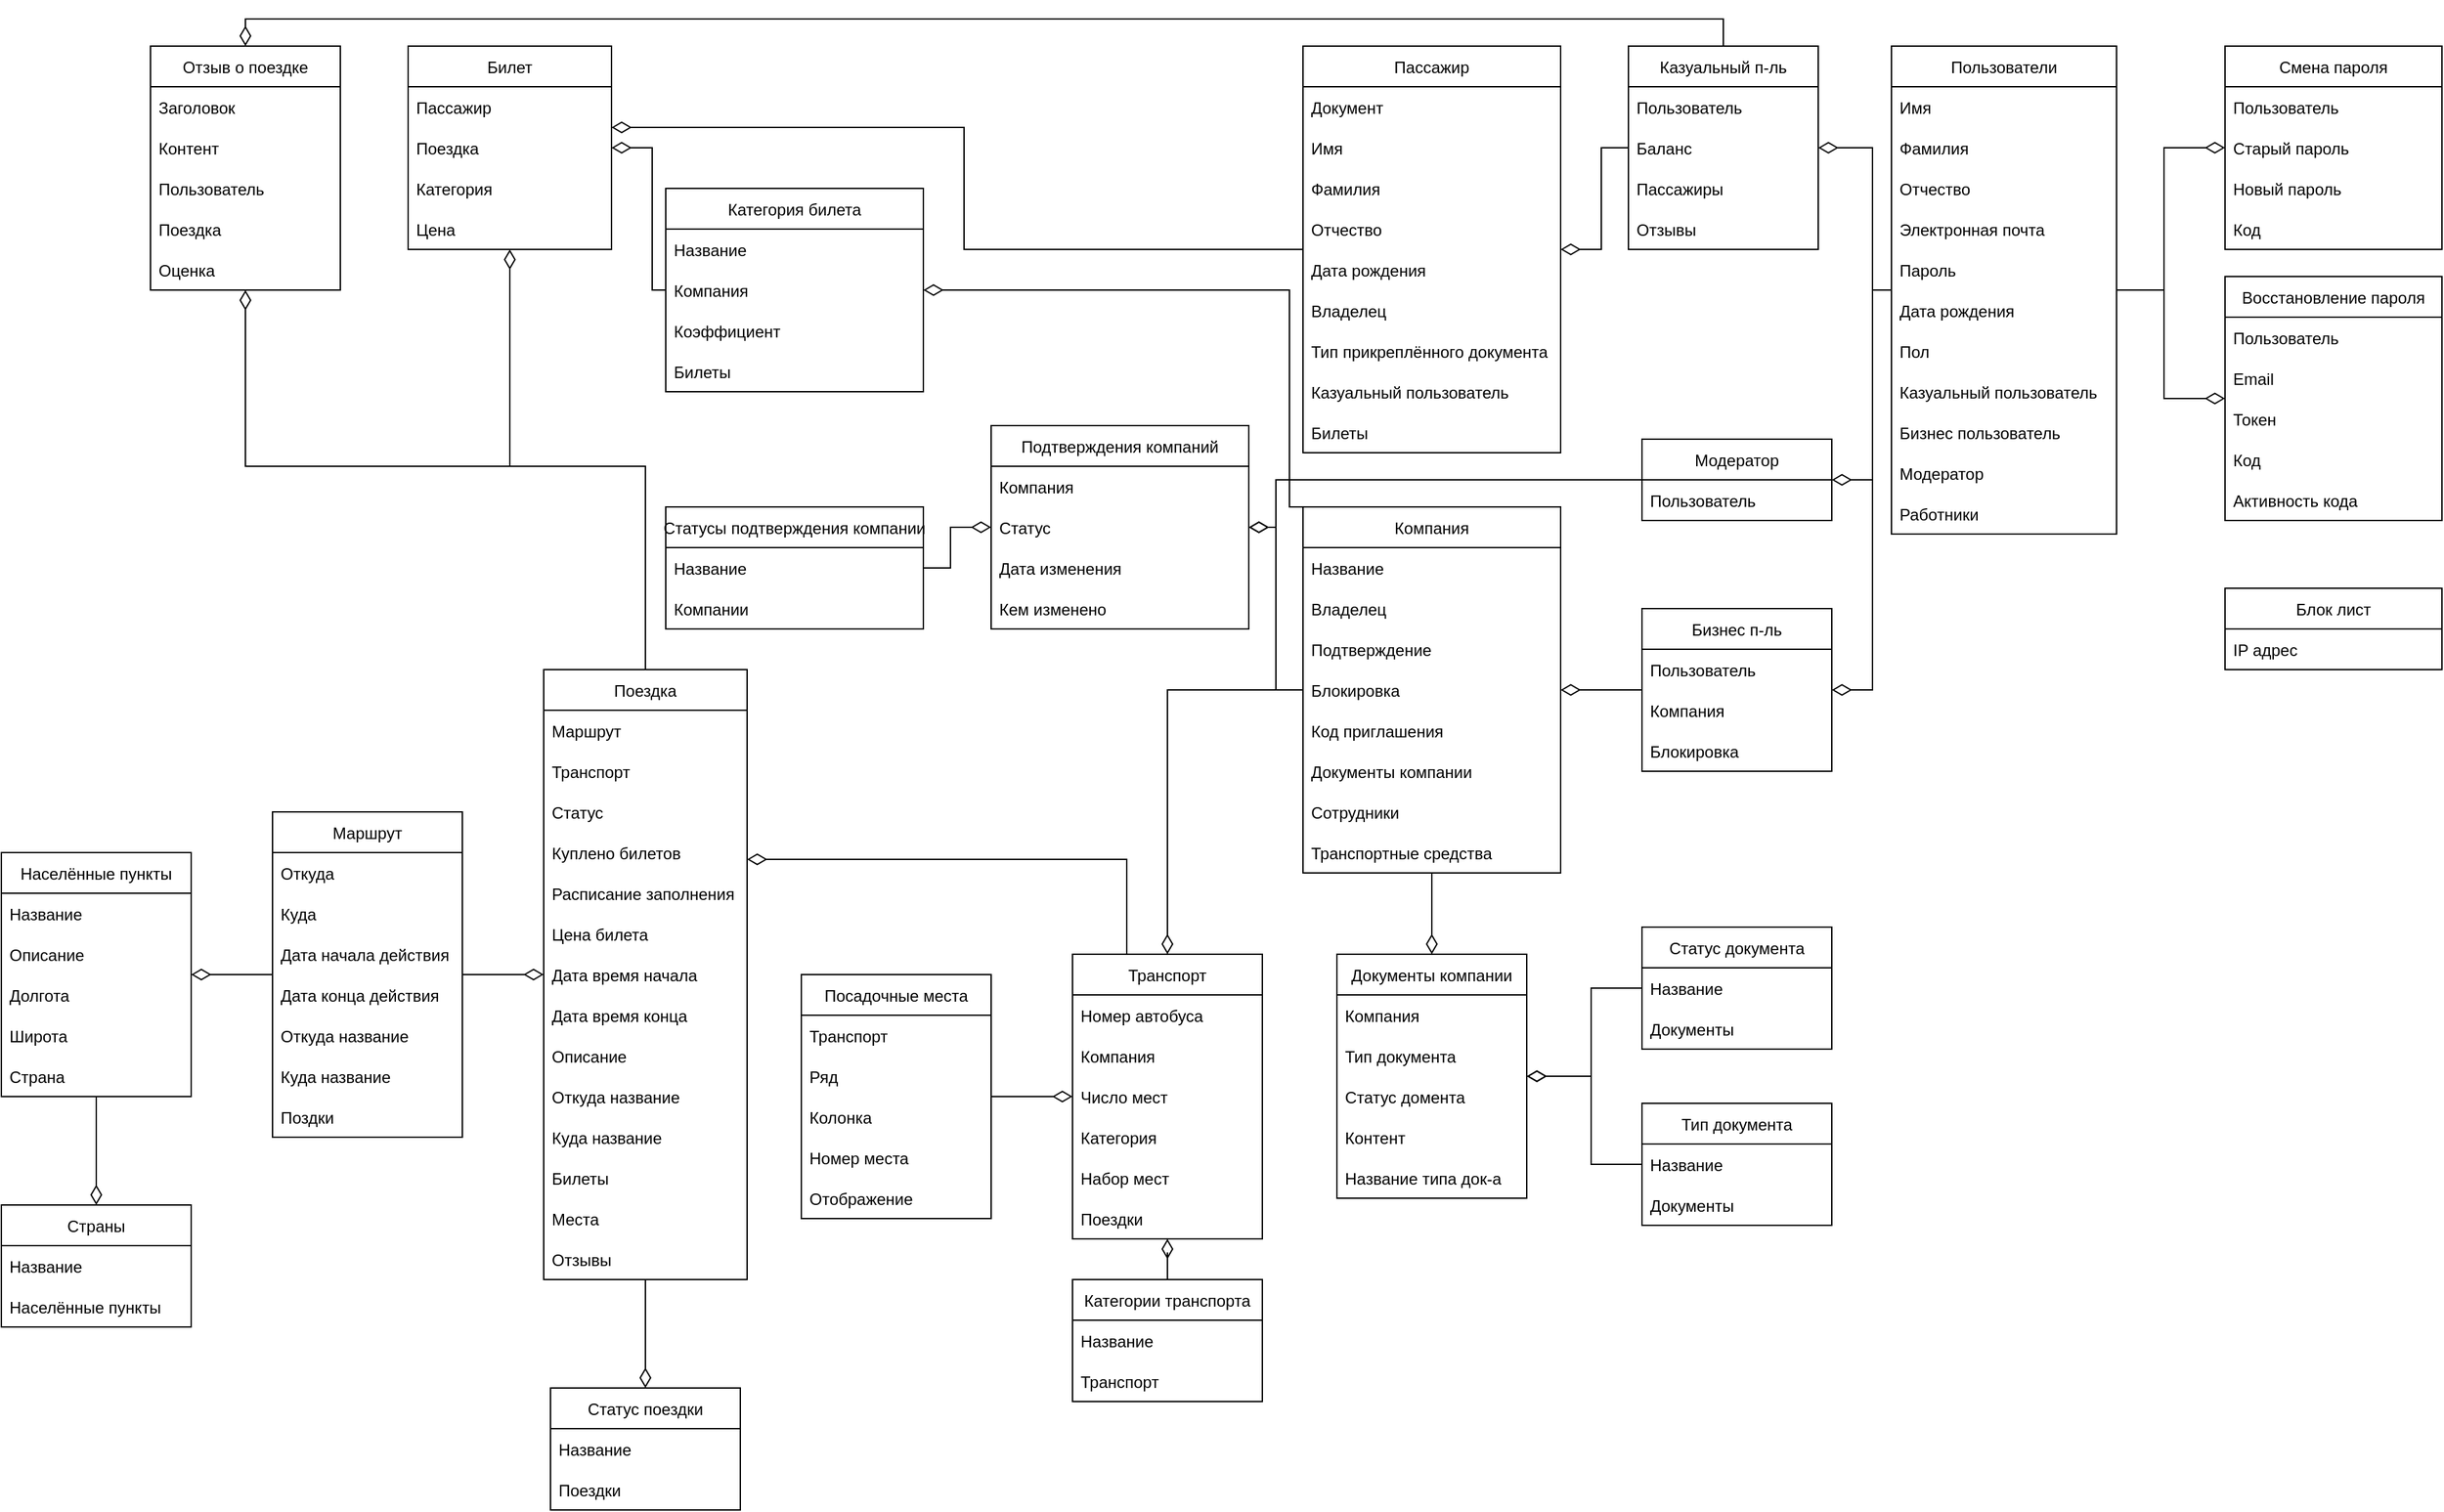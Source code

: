 <mxfile version="18.0.2" type="github">
  <diagram id="vELPEkhLMTeFOMXlJ44O" name="Page-1">
    <mxGraphModel dx="3475" dy="1447" grid="1" gridSize="10" guides="1" tooltips="1" connect="1" arrows="1" fold="1" page="1" pageScale="1" pageWidth="827" pageHeight="1169" math="0" shadow="0">
      <root>
        <mxCell id="0" />
        <mxCell id="1" parent="0" />
        <mxCell id="m22iCB-XYUznmMrSTrO6-69" style="edgeStyle=orthogonalEdgeStyle;rounded=0;orthogonalLoop=1;jettySize=auto;html=1;endArrow=diamondThin;endFill=0;startSize=12;endSize=12;" edge="1" parent="1" source="m22iCB-XYUznmMrSTrO6-1" target="m22iCB-XYUznmMrSTrO6-24">
          <mxGeometry relative="1" as="geometry">
            <Array as="points">
              <mxPoint x="620" y="220" />
              <mxPoint x="620" y="515" />
            </Array>
          </mxGeometry>
        </mxCell>
        <mxCell id="m22iCB-XYUznmMrSTrO6-70" style="edgeStyle=orthogonalEdgeStyle;rounded=0;orthogonalLoop=1;jettySize=auto;html=1;endArrow=diamondThin;endFill=0;startSize=12;endSize=12;" edge="1" parent="1" source="m22iCB-XYUznmMrSTrO6-1" target="m22iCB-XYUznmMrSTrO6-19">
          <mxGeometry relative="1" as="geometry">
            <Array as="points">
              <mxPoint x="620" y="220" />
              <mxPoint x="620" y="360" />
            </Array>
          </mxGeometry>
        </mxCell>
        <mxCell id="m22iCB-XYUznmMrSTrO6-71" style="edgeStyle=orthogonalEdgeStyle;rounded=0;orthogonalLoop=1;jettySize=auto;html=1;endArrow=diamondThin;endFill=0;startSize=12;endSize=12;" edge="1" parent="1" source="m22iCB-XYUznmMrSTrO6-1" target="m22iCB-XYUznmMrSTrO6-14">
          <mxGeometry relative="1" as="geometry">
            <Array as="points">
              <mxPoint x="620" y="220" />
              <mxPoint x="620" y="115" />
            </Array>
          </mxGeometry>
        </mxCell>
        <mxCell id="m22iCB-XYUznmMrSTrO6-194" style="edgeStyle=orthogonalEdgeStyle;rounded=0;orthogonalLoop=1;jettySize=auto;html=1;endArrow=diamondThin;endFill=0;startSize=12;endSize=12;" edge="1" parent="1" source="m22iCB-XYUznmMrSTrO6-1" target="m22iCB-XYUznmMrSTrO6-183">
          <mxGeometry relative="1" as="geometry" />
        </mxCell>
        <mxCell id="m22iCB-XYUznmMrSTrO6-195" style="edgeStyle=orthogonalEdgeStyle;rounded=0;orthogonalLoop=1;jettySize=auto;html=1;endArrow=diamondThin;endFill=0;startSize=12;endSize=12;" edge="1" parent="1" source="m22iCB-XYUznmMrSTrO6-1" target="m22iCB-XYUznmMrSTrO6-188">
          <mxGeometry relative="1" as="geometry" />
        </mxCell>
        <mxCell id="m22iCB-XYUznmMrSTrO6-1" value="Пользователи" style="swimlane;fontStyle=0;childLayout=stackLayout;horizontal=1;startSize=30;horizontalStack=0;resizeParent=1;resizeParentMax=0;resizeLast=0;collapsible=1;marginBottom=0;" vertex="1" parent="1">
          <mxGeometry x="634" y="40" width="166" height="360" as="geometry" />
        </mxCell>
        <mxCell id="m22iCB-XYUznmMrSTrO6-2" value="Имя" style="text;strokeColor=none;fillColor=none;align=left;verticalAlign=middle;spacingLeft=4;spacingRight=4;overflow=hidden;points=[[0,0.5],[1,0.5]];portConstraint=eastwest;rotatable=0;" vertex="1" parent="m22iCB-XYUznmMrSTrO6-1">
          <mxGeometry y="30" width="166" height="30" as="geometry" />
        </mxCell>
        <mxCell id="m22iCB-XYUznmMrSTrO6-3" value="Фамилия" style="text;strokeColor=none;fillColor=none;align=left;verticalAlign=middle;spacingLeft=4;spacingRight=4;overflow=hidden;points=[[0,0.5],[1,0.5]];portConstraint=eastwest;rotatable=0;" vertex="1" parent="m22iCB-XYUznmMrSTrO6-1">
          <mxGeometry y="60" width="166" height="30" as="geometry" />
        </mxCell>
        <mxCell id="m22iCB-XYUznmMrSTrO6-4" value="Отчество" style="text;strokeColor=none;fillColor=none;align=left;verticalAlign=middle;spacingLeft=4;spacingRight=4;overflow=hidden;points=[[0,0.5],[1,0.5]];portConstraint=eastwest;rotatable=0;" vertex="1" parent="m22iCB-XYUznmMrSTrO6-1">
          <mxGeometry y="90" width="166" height="30" as="geometry" />
        </mxCell>
        <mxCell id="m22iCB-XYUznmMrSTrO6-5" value="Электронная почта" style="text;strokeColor=none;fillColor=none;align=left;verticalAlign=middle;spacingLeft=4;spacingRight=4;overflow=hidden;points=[[0,0.5],[1,0.5]];portConstraint=eastwest;rotatable=0;" vertex="1" parent="m22iCB-XYUznmMrSTrO6-1">
          <mxGeometry y="120" width="166" height="30" as="geometry" />
        </mxCell>
        <mxCell id="m22iCB-XYUznmMrSTrO6-6" value="Пароль" style="text;strokeColor=none;fillColor=none;align=left;verticalAlign=middle;spacingLeft=4;spacingRight=4;overflow=hidden;points=[[0,0.5],[1,0.5]];portConstraint=eastwest;rotatable=0;" vertex="1" parent="m22iCB-XYUznmMrSTrO6-1">
          <mxGeometry y="150" width="166" height="30" as="geometry" />
        </mxCell>
        <mxCell id="m22iCB-XYUznmMrSTrO6-7" value="Дата рождения" style="text;strokeColor=none;fillColor=none;align=left;verticalAlign=middle;spacingLeft=4;spacingRight=4;overflow=hidden;points=[[0,0.5],[1,0.5]];portConstraint=eastwest;rotatable=0;" vertex="1" parent="m22iCB-XYUznmMrSTrO6-1">
          <mxGeometry y="180" width="166" height="30" as="geometry" />
        </mxCell>
        <mxCell id="m22iCB-XYUznmMrSTrO6-8" value="Пол" style="text;strokeColor=none;fillColor=none;align=left;verticalAlign=middle;spacingLeft=4;spacingRight=4;overflow=hidden;points=[[0,0.5],[1,0.5]];portConstraint=eastwest;rotatable=0;" vertex="1" parent="m22iCB-XYUznmMrSTrO6-1">
          <mxGeometry y="210" width="166" height="30" as="geometry" />
        </mxCell>
        <mxCell id="m22iCB-XYUznmMrSTrO6-9" value="Казуальный пользователь" style="text;strokeColor=none;fillColor=none;align=left;verticalAlign=middle;spacingLeft=4;spacingRight=4;overflow=hidden;points=[[0,0.5],[1,0.5]];portConstraint=eastwest;rotatable=0;" vertex="1" parent="m22iCB-XYUznmMrSTrO6-1">
          <mxGeometry y="240" width="166" height="30" as="geometry" />
        </mxCell>
        <mxCell id="m22iCB-XYUznmMrSTrO6-10" value="Бизнес пользователь" style="text;strokeColor=none;fillColor=none;align=left;verticalAlign=middle;spacingLeft=4;spacingRight=4;overflow=hidden;points=[[0,0.5],[1,0.5]];portConstraint=eastwest;rotatable=0;" vertex="1" parent="m22iCB-XYUznmMrSTrO6-1">
          <mxGeometry y="270" width="166" height="30" as="geometry" />
        </mxCell>
        <mxCell id="m22iCB-XYUznmMrSTrO6-11" value="Модератор" style="text;strokeColor=none;fillColor=none;align=left;verticalAlign=middle;spacingLeft=4;spacingRight=4;overflow=hidden;points=[[0,0.5],[1,0.5]];portConstraint=eastwest;rotatable=0;" vertex="1" parent="m22iCB-XYUznmMrSTrO6-1">
          <mxGeometry y="300" width="166" height="30" as="geometry" />
        </mxCell>
        <mxCell id="m22iCB-XYUznmMrSTrO6-12" value="Работники" style="text;strokeColor=none;fillColor=none;align=left;verticalAlign=middle;spacingLeft=4;spacingRight=4;overflow=hidden;points=[[0,0.5],[1,0.5]];portConstraint=eastwest;rotatable=0;" vertex="1" parent="m22iCB-XYUznmMrSTrO6-1">
          <mxGeometry y="330" width="166" height="30" as="geometry" />
        </mxCell>
        <mxCell id="m22iCB-XYUznmMrSTrO6-72" style="edgeStyle=orthogonalEdgeStyle;rounded=0;orthogonalLoop=1;jettySize=auto;html=1;endArrow=diamondThin;endFill=0;startSize=12;endSize=12;" edge="1" parent="1" source="m22iCB-XYUznmMrSTrO6-14" target="m22iCB-XYUznmMrSTrO6-29">
          <mxGeometry relative="1" as="geometry" />
        </mxCell>
        <mxCell id="m22iCB-XYUznmMrSTrO6-209" style="edgeStyle=orthogonalEdgeStyle;rounded=0;orthogonalLoop=1;jettySize=auto;html=1;endArrow=diamondThin;endFill=0;startSize=12;endSize=12;" edge="1" parent="1" source="m22iCB-XYUznmMrSTrO6-14" target="m22iCB-XYUznmMrSTrO6-202">
          <mxGeometry relative="1" as="geometry">
            <Array as="points">
              <mxPoint x="510" y="20" />
              <mxPoint x="-580" y="20" />
            </Array>
          </mxGeometry>
        </mxCell>
        <mxCell id="m22iCB-XYUznmMrSTrO6-14" value="Казуальный п-ль" style="swimlane;fontStyle=0;childLayout=stackLayout;horizontal=1;startSize=30;horizontalStack=0;resizeParent=1;resizeParentMax=0;resizeLast=0;collapsible=1;marginBottom=0;" vertex="1" parent="1">
          <mxGeometry x="440" y="40" width="140" height="150" as="geometry" />
        </mxCell>
        <mxCell id="m22iCB-XYUznmMrSTrO6-15" value="Пользователь" style="text;strokeColor=none;fillColor=none;align=left;verticalAlign=middle;spacingLeft=4;spacingRight=4;overflow=hidden;points=[[0,0.5],[1,0.5]];portConstraint=eastwest;rotatable=0;" vertex="1" parent="m22iCB-XYUznmMrSTrO6-14">
          <mxGeometry y="30" width="140" height="30" as="geometry" />
        </mxCell>
        <mxCell id="m22iCB-XYUznmMrSTrO6-16" value="Баланс" style="text;strokeColor=none;fillColor=none;align=left;verticalAlign=middle;spacingLeft=4;spacingRight=4;overflow=hidden;points=[[0,0.5],[1,0.5]];portConstraint=eastwest;rotatable=0;" vertex="1" parent="m22iCB-XYUznmMrSTrO6-14">
          <mxGeometry y="60" width="140" height="30" as="geometry" />
        </mxCell>
        <mxCell id="m22iCB-XYUznmMrSTrO6-17" value="Пассажиры" style="text;strokeColor=none;fillColor=none;align=left;verticalAlign=middle;spacingLeft=4;spacingRight=4;overflow=hidden;points=[[0,0.5],[1,0.5]];portConstraint=eastwest;rotatable=0;" vertex="1" parent="m22iCB-XYUznmMrSTrO6-14">
          <mxGeometry y="90" width="140" height="30" as="geometry" />
        </mxCell>
        <mxCell id="m22iCB-XYUznmMrSTrO6-18" value="Отзывы" style="text;strokeColor=none;fillColor=none;align=left;verticalAlign=middle;spacingLeft=4;spacingRight=4;overflow=hidden;points=[[0,0.5],[1,0.5]];portConstraint=eastwest;rotatable=0;" vertex="1" parent="m22iCB-XYUznmMrSTrO6-14">
          <mxGeometry y="120" width="140" height="30" as="geometry" />
        </mxCell>
        <mxCell id="m22iCB-XYUznmMrSTrO6-67" style="edgeStyle=orthogonalEdgeStyle;rounded=0;orthogonalLoop=1;jettySize=auto;html=1;endArrow=diamondThin;endFill=0;startSize=12;endSize=12;" edge="1" parent="1" source="m22iCB-XYUznmMrSTrO6-19" target="m22iCB-XYUznmMrSTrO6-60">
          <mxGeometry relative="1" as="geometry">
            <Array as="points">
              <mxPoint x="180" y="360" />
              <mxPoint x="180" y="395" />
            </Array>
          </mxGeometry>
        </mxCell>
        <mxCell id="m22iCB-XYUznmMrSTrO6-19" value="Модератор" style="swimlane;fontStyle=0;childLayout=stackLayout;horizontal=1;startSize=30;horizontalStack=0;resizeParent=1;resizeParentMax=0;resizeLast=0;collapsible=1;marginBottom=0;" vertex="1" parent="1">
          <mxGeometry x="450" y="330" width="140" height="60" as="geometry" />
        </mxCell>
        <mxCell id="m22iCB-XYUznmMrSTrO6-20" value="Пользователь" style="text;strokeColor=none;fillColor=none;align=left;verticalAlign=middle;spacingLeft=4;spacingRight=4;overflow=hidden;points=[[0,0.5],[1,0.5]];portConstraint=eastwest;rotatable=0;" vertex="1" parent="m22iCB-XYUznmMrSTrO6-19">
          <mxGeometry y="30" width="140" height="30" as="geometry" />
        </mxCell>
        <mxCell id="m22iCB-XYUznmMrSTrO6-68" style="edgeStyle=orthogonalEdgeStyle;rounded=0;orthogonalLoop=1;jettySize=auto;html=1;endArrow=diamondThin;endFill=0;startSize=12;endSize=12;" edge="1" parent="1" source="m22iCB-XYUznmMrSTrO6-24" target="m22iCB-XYUznmMrSTrO6-39">
          <mxGeometry relative="1" as="geometry" />
        </mxCell>
        <mxCell id="m22iCB-XYUznmMrSTrO6-24" value="Бизнес п-ль" style="swimlane;fontStyle=0;childLayout=stackLayout;horizontal=1;startSize=30;horizontalStack=0;resizeParent=1;resizeParentMax=0;resizeLast=0;collapsible=1;marginBottom=0;" vertex="1" parent="1">
          <mxGeometry x="450" y="455" width="140" height="120" as="geometry" />
        </mxCell>
        <mxCell id="m22iCB-XYUznmMrSTrO6-25" value="Пользователь" style="text;strokeColor=none;fillColor=none;align=left;verticalAlign=middle;spacingLeft=4;spacingRight=4;overflow=hidden;points=[[0,0.5],[1,0.5]];portConstraint=eastwest;rotatable=0;" vertex="1" parent="m22iCB-XYUznmMrSTrO6-24">
          <mxGeometry y="30" width="140" height="30" as="geometry" />
        </mxCell>
        <mxCell id="m22iCB-XYUznmMrSTrO6-26" value="Компания" style="text;strokeColor=none;fillColor=none;align=left;verticalAlign=middle;spacingLeft=4;spacingRight=4;overflow=hidden;points=[[0,0.5],[1,0.5]];portConstraint=eastwest;rotatable=0;" vertex="1" parent="m22iCB-XYUznmMrSTrO6-24">
          <mxGeometry y="60" width="140" height="30" as="geometry" />
        </mxCell>
        <mxCell id="m22iCB-XYUznmMrSTrO6-27" value="Блокировка" style="text;strokeColor=none;fillColor=none;align=left;verticalAlign=middle;spacingLeft=4;spacingRight=4;overflow=hidden;points=[[0,0.5],[1,0.5]];portConstraint=eastwest;rotatable=0;" vertex="1" parent="m22iCB-XYUznmMrSTrO6-24">
          <mxGeometry y="90" width="140" height="30" as="geometry" />
        </mxCell>
        <mxCell id="m22iCB-XYUznmMrSTrO6-180" style="edgeStyle=orthogonalEdgeStyle;rounded=0;orthogonalLoop=1;jettySize=auto;html=1;endArrow=diamondThin;endFill=0;startSize=12;endSize=12;" edge="1" parent="1" source="m22iCB-XYUznmMrSTrO6-29" target="m22iCB-XYUznmMrSTrO6-165">
          <mxGeometry relative="1" as="geometry">
            <Array as="points">
              <mxPoint x="-50" y="190" />
              <mxPoint x="-50" y="100" />
            </Array>
          </mxGeometry>
        </mxCell>
        <mxCell id="m22iCB-XYUznmMrSTrO6-29" value="Пассажир" style="swimlane;fontStyle=0;childLayout=stackLayout;horizontal=1;startSize=30;horizontalStack=0;resizeParent=1;resizeParentMax=0;resizeLast=0;collapsible=1;marginBottom=0;" vertex="1" parent="1">
          <mxGeometry x="200" y="40" width="190" height="300" as="geometry" />
        </mxCell>
        <mxCell id="m22iCB-XYUznmMrSTrO6-30" value="Документ" style="text;strokeColor=none;fillColor=none;align=left;verticalAlign=middle;spacingLeft=4;spacingRight=4;overflow=hidden;points=[[0,0.5],[1,0.5]];portConstraint=eastwest;rotatable=0;" vertex="1" parent="m22iCB-XYUznmMrSTrO6-29">
          <mxGeometry y="30" width="190" height="30" as="geometry" />
        </mxCell>
        <mxCell id="m22iCB-XYUznmMrSTrO6-31" value="Имя" style="text;strokeColor=none;fillColor=none;align=left;verticalAlign=middle;spacingLeft=4;spacingRight=4;overflow=hidden;points=[[0,0.5],[1,0.5]];portConstraint=eastwest;rotatable=0;" vertex="1" parent="m22iCB-XYUznmMrSTrO6-29">
          <mxGeometry y="60" width="190" height="30" as="geometry" />
        </mxCell>
        <mxCell id="m22iCB-XYUznmMrSTrO6-32" value="Фамилия" style="text;strokeColor=none;fillColor=none;align=left;verticalAlign=middle;spacingLeft=4;spacingRight=4;overflow=hidden;points=[[0,0.5],[1,0.5]];portConstraint=eastwest;rotatable=0;" vertex="1" parent="m22iCB-XYUznmMrSTrO6-29">
          <mxGeometry y="90" width="190" height="30" as="geometry" />
        </mxCell>
        <mxCell id="m22iCB-XYUznmMrSTrO6-33" value="Отчество" style="text;strokeColor=none;fillColor=none;align=left;verticalAlign=middle;spacingLeft=4;spacingRight=4;overflow=hidden;points=[[0,0.5],[1,0.5]];portConstraint=eastwest;rotatable=0;" vertex="1" parent="m22iCB-XYUznmMrSTrO6-29">
          <mxGeometry y="120" width="190" height="30" as="geometry" />
        </mxCell>
        <mxCell id="m22iCB-XYUznmMrSTrO6-34" value="Дата рождения" style="text;strokeColor=none;fillColor=none;align=left;verticalAlign=middle;spacingLeft=4;spacingRight=4;overflow=hidden;points=[[0,0.5],[1,0.5]];portConstraint=eastwest;rotatable=0;" vertex="1" parent="m22iCB-XYUznmMrSTrO6-29">
          <mxGeometry y="150" width="190" height="30" as="geometry" />
        </mxCell>
        <mxCell id="m22iCB-XYUznmMrSTrO6-35" value="Владелец" style="text;strokeColor=none;fillColor=none;align=left;verticalAlign=middle;spacingLeft=4;spacingRight=4;overflow=hidden;points=[[0,0.5],[1,0.5]];portConstraint=eastwest;rotatable=0;" vertex="1" parent="m22iCB-XYUznmMrSTrO6-29">
          <mxGeometry y="180" width="190" height="30" as="geometry" />
        </mxCell>
        <mxCell id="m22iCB-XYUznmMrSTrO6-36" value="Тип прикреплённого документа" style="text;strokeColor=none;fillColor=none;align=left;verticalAlign=middle;spacingLeft=4;spacingRight=4;overflow=hidden;points=[[0,0.5],[1,0.5]];portConstraint=eastwest;rotatable=0;" vertex="1" parent="m22iCB-XYUznmMrSTrO6-29">
          <mxGeometry y="210" width="190" height="30" as="geometry" />
        </mxCell>
        <mxCell id="m22iCB-XYUznmMrSTrO6-37" value="Казуальный пользователь" style="text;strokeColor=none;fillColor=none;align=left;verticalAlign=middle;spacingLeft=4;spacingRight=4;overflow=hidden;points=[[0,0.5],[1,0.5]];portConstraint=eastwest;rotatable=0;" vertex="1" parent="m22iCB-XYUznmMrSTrO6-29">
          <mxGeometry y="240" width="190" height="30" as="geometry" />
        </mxCell>
        <mxCell id="m22iCB-XYUznmMrSTrO6-38" value="Билеты" style="text;strokeColor=none;fillColor=none;align=left;verticalAlign=middle;spacingLeft=4;spacingRight=4;overflow=hidden;points=[[0,0.5],[1,0.5]];portConstraint=eastwest;rotatable=0;" vertex="1" parent="m22iCB-XYUznmMrSTrO6-29">
          <mxGeometry y="270" width="190" height="30" as="geometry" />
        </mxCell>
        <mxCell id="m22iCB-XYUznmMrSTrO6-66" style="edgeStyle=orthogonalEdgeStyle;rounded=0;orthogonalLoop=1;jettySize=auto;html=1;endArrow=diamondThin;endFill=0;endSize=12;startSize=12;" edge="1" parent="1" source="m22iCB-XYUznmMrSTrO6-39" target="m22iCB-XYUznmMrSTrO6-60">
          <mxGeometry relative="1" as="geometry" />
        </mxCell>
        <mxCell id="m22iCB-XYUznmMrSTrO6-89" style="edgeStyle=orthogonalEdgeStyle;rounded=0;orthogonalLoop=1;jettySize=auto;html=1;endArrow=diamondThin;endFill=0;startSize=12;endSize=12;" edge="1" parent="1" source="m22iCB-XYUznmMrSTrO6-39" target="m22iCB-XYUznmMrSTrO6-81">
          <mxGeometry relative="1" as="geometry" />
        </mxCell>
        <mxCell id="m22iCB-XYUznmMrSTrO6-164" style="edgeStyle=orthogonalEdgeStyle;rounded=0;orthogonalLoop=1;jettySize=auto;html=1;endArrow=diamondThin;endFill=0;startSize=12;endSize=12;" edge="1" parent="1" source="m22iCB-XYUznmMrSTrO6-39" target="m22iCB-XYUznmMrSTrO6-159">
          <mxGeometry relative="1" as="geometry">
            <Array as="points">
              <mxPoint x="190" y="380" />
              <mxPoint x="190" y="220" />
            </Array>
          </mxGeometry>
        </mxCell>
        <mxCell id="m22iCB-XYUznmMrSTrO6-39" value="Компания" style="swimlane;fontStyle=0;childLayout=stackLayout;horizontal=1;startSize=30;horizontalStack=0;resizeParent=1;resizeParentMax=0;resizeLast=0;collapsible=1;marginBottom=0;" vertex="1" parent="1">
          <mxGeometry x="200" y="380" width="190" height="270" as="geometry" />
        </mxCell>
        <mxCell id="m22iCB-XYUznmMrSTrO6-40" value="Название" style="text;strokeColor=none;fillColor=none;align=left;verticalAlign=middle;spacingLeft=4;spacingRight=4;overflow=hidden;points=[[0,0.5],[1,0.5]];portConstraint=eastwest;rotatable=0;" vertex="1" parent="m22iCB-XYUznmMrSTrO6-39">
          <mxGeometry y="30" width="190" height="30" as="geometry" />
        </mxCell>
        <mxCell id="m22iCB-XYUznmMrSTrO6-41" value="Владелец" style="text;strokeColor=none;fillColor=none;align=left;verticalAlign=middle;spacingLeft=4;spacingRight=4;overflow=hidden;points=[[0,0.5],[1,0.5]];portConstraint=eastwest;rotatable=0;" vertex="1" parent="m22iCB-XYUznmMrSTrO6-39">
          <mxGeometry y="60" width="190" height="30" as="geometry" />
        </mxCell>
        <mxCell id="m22iCB-XYUznmMrSTrO6-42" value="Подтверждение" style="text;strokeColor=none;fillColor=none;align=left;verticalAlign=middle;spacingLeft=4;spacingRight=4;overflow=hidden;points=[[0,0.5],[1,0.5]];portConstraint=eastwest;rotatable=0;" vertex="1" parent="m22iCB-XYUznmMrSTrO6-39">
          <mxGeometry y="90" width="190" height="30" as="geometry" />
        </mxCell>
        <mxCell id="m22iCB-XYUznmMrSTrO6-43" value="Блокировка" style="text;strokeColor=none;fillColor=none;align=left;verticalAlign=middle;spacingLeft=4;spacingRight=4;overflow=hidden;points=[[0,0.5],[1,0.5]];portConstraint=eastwest;rotatable=0;" vertex="1" parent="m22iCB-XYUznmMrSTrO6-39">
          <mxGeometry y="120" width="190" height="30" as="geometry" />
        </mxCell>
        <mxCell id="m22iCB-XYUznmMrSTrO6-44" value="Код приглашения" style="text;strokeColor=none;fillColor=none;align=left;verticalAlign=middle;spacingLeft=4;spacingRight=4;overflow=hidden;points=[[0,0.5],[1,0.5]];portConstraint=eastwest;rotatable=0;" vertex="1" parent="m22iCB-XYUznmMrSTrO6-39">
          <mxGeometry y="150" width="190" height="30" as="geometry" />
        </mxCell>
        <mxCell id="m22iCB-XYUznmMrSTrO6-45" value="Документы компании" style="text;strokeColor=none;fillColor=none;align=left;verticalAlign=middle;spacingLeft=4;spacingRight=4;overflow=hidden;points=[[0,0.5],[1,0.5]];portConstraint=eastwest;rotatable=0;" vertex="1" parent="m22iCB-XYUznmMrSTrO6-39">
          <mxGeometry y="180" width="190" height="30" as="geometry" />
        </mxCell>
        <mxCell id="m22iCB-XYUznmMrSTrO6-46" value="Сотрудники" style="text;strokeColor=none;fillColor=none;align=left;verticalAlign=middle;spacingLeft=4;spacingRight=4;overflow=hidden;points=[[0,0.5],[1,0.5]];portConstraint=eastwest;rotatable=0;" vertex="1" parent="m22iCB-XYUznmMrSTrO6-39">
          <mxGeometry y="210" width="190" height="30" as="geometry" />
        </mxCell>
        <mxCell id="m22iCB-XYUznmMrSTrO6-47" value="Транспортные средства" style="text;strokeColor=none;fillColor=none;align=left;verticalAlign=middle;spacingLeft=4;spacingRight=4;overflow=hidden;points=[[0,0.5],[1,0.5]];portConstraint=eastwest;rotatable=0;" vertex="1" parent="m22iCB-XYUznmMrSTrO6-39">
          <mxGeometry y="240" width="190" height="30" as="geometry" />
        </mxCell>
        <mxCell id="m22iCB-XYUznmMrSTrO6-65" style="edgeStyle=orthogonalEdgeStyle;rounded=0;orthogonalLoop=1;jettySize=auto;html=1;endArrow=diamondThin;endFill=0;endSize=12;" edge="1" parent="1" source="m22iCB-XYUznmMrSTrO6-51" target="m22iCB-XYUznmMrSTrO6-60">
          <mxGeometry relative="1" as="geometry" />
        </mxCell>
        <mxCell id="m22iCB-XYUznmMrSTrO6-51" value="Статусы подтверждения компании" style="swimlane;fontStyle=0;childLayout=stackLayout;horizontal=1;startSize=30;horizontalStack=0;resizeParent=1;resizeParentMax=0;resizeLast=0;collapsible=1;marginBottom=0;" vertex="1" parent="1">
          <mxGeometry x="-270" y="380" width="190" height="90" as="geometry" />
        </mxCell>
        <mxCell id="m22iCB-XYUznmMrSTrO6-52" value="Название" style="text;strokeColor=none;fillColor=none;align=left;verticalAlign=middle;spacingLeft=4;spacingRight=4;overflow=hidden;points=[[0,0.5],[1,0.5]];portConstraint=eastwest;rotatable=0;" vertex="1" parent="m22iCB-XYUznmMrSTrO6-51">
          <mxGeometry y="30" width="190" height="30" as="geometry" />
        </mxCell>
        <mxCell id="m22iCB-XYUznmMrSTrO6-53" value="Компании" style="text;strokeColor=none;fillColor=none;align=left;verticalAlign=middle;spacingLeft=4;spacingRight=4;overflow=hidden;points=[[0,0.5],[1,0.5]];portConstraint=eastwest;rotatable=0;" vertex="1" parent="m22iCB-XYUznmMrSTrO6-51">
          <mxGeometry y="60" width="190" height="30" as="geometry" />
        </mxCell>
        <mxCell id="m22iCB-XYUznmMrSTrO6-60" value="Подтверждения компаний" style="swimlane;fontStyle=0;childLayout=stackLayout;horizontal=1;startSize=30;horizontalStack=0;resizeParent=1;resizeParentMax=0;resizeLast=0;collapsible=1;marginBottom=0;" vertex="1" parent="1">
          <mxGeometry x="-30" y="320" width="190" height="150" as="geometry" />
        </mxCell>
        <mxCell id="m22iCB-XYUznmMrSTrO6-61" value="Компания" style="text;strokeColor=none;fillColor=none;align=left;verticalAlign=middle;spacingLeft=4;spacingRight=4;overflow=hidden;points=[[0,0.5],[1,0.5]];portConstraint=eastwest;rotatable=0;" vertex="1" parent="m22iCB-XYUznmMrSTrO6-60">
          <mxGeometry y="30" width="190" height="30" as="geometry" />
        </mxCell>
        <mxCell id="m22iCB-XYUznmMrSTrO6-62" value="Статус" style="text;strokeColor=none;fillColor=none;align=left;verticalAlign=middle;spacingLeft=4;spacingRight=4;overflow=hidden;points=[[0,0.5],[1,0.5]];portConstraint=eastwest;rotatable=0;" vertex="1" parent="m22iCB-XYUznmMrSTrO6-60">
          <mxGeometry y="60" width="190" height="30" as="geometry" />
        </mxCell>
        <mxCell id="m22iCB-XYUznmMrSTrO6-63" value="Дата изменения" style="text;strokeColor=none;fillColor=none;align=left;verticalAlign=middle;spacingLeft=4;spacingRight=4;overflow=hidden;points=[[0,0.5],[1,0.5]];portConstraint=eastwest;rotatable=0;" vertex="1" parent="m22iCB-XYUznmMrSTrO6-60">
          <mxGeometry y="90" width="190" height="30" as="geometry" />
        </mxCell>
        <mxCell id="m22iCB-XYUznmMrSTrO6-64" value="Кем изменено" style="text;strokeColor=none;fillColor=none;align=left;verticalAlign=middle;spacingLeft=4;spacingRight=4;overflow=hidden;points=[[0,0.5],[1,0.5]];portConstraint=eastwest;rotatable=0;" vertex="1" parent="m22iCB-XYUznmMrSTrO6-60">
          <mxGeometry y="120" width="190" height="30" as="geometry" />
        </mxCell>
        <mxCell id="m22iCB-XYUznmMrSTrO6-85" style="edgeStyle=orthogonalEdgeStyle;rounded=0;orthogonalLoop=1;jettySize=auto;html=1;endArrow=diamondThin;endFill=0;startSize=12;endSize=12;" edge="1" parent="1" source="m22iCB-XYUznmMrSTrO6-73" target="m22iCB-XYUznmMrSTrO6-81">
          <mxGeometry relative="1" as="geometry" />
        </mxCell>
        <mxCell id="m22iCB-XYUznmMrSTrO6-73" value="Статус документа" style="swimlane;fontStyle=0;childLayout=stackLayout;horizontal=1;startSize=30;horizontalStack=0;resizeParent=1;resizeParentMax=0;resizeLast=0;collapsible=1;marginBottom=0;" vertex="1" parent="1">
          <mxGeometry x="450" y="690" width="140" height="90" as="geometry" />
        </mxCell>
        <mxCell id="m22iCB-XYUznmMrSTrO6-74" value="Название" style="text;strokeColor=none;fillColor=none;align=left;verticalAlign=middle;spacingLeft=4;spacingRight=4;overflow=hidden;points=[[0,0.5],[1,0.5]];portConstraint=eastwest;rotatable=0;" vertex="1" parent="m22iCB-XYUznmMrSTrO6-73">
          <mxGeometry y="30" width="140" height="30" as="geometry" />
        </mxCell>
        <mxCell id="m22iCB-XYUznmMrSTrO6-77" value="Документы" style="text;strokeColor=none;fillColor=none;align=left;verticalAlign=middle;spacingLeft=4;spacingRight=4;overflow=hidden;points=[[0,0.5],[1,0.5]];portConstraint=eastwest;rotatable=0;" vertex="1" parent="m22iCB-XYUznmMrSTrO6-73">
          <mxGeometry y="60" width="140" height="30" as="geometry" />
        </mxCell>
        <mxCell id="m22iCB-XYUznmMrSTrO6-86" style="edgeStyle=orthogonalEdgeStyle;rounded=0;orthogonalLoop=1;jettySize=auto;html=1;endArrow=diamondThin;endFill=0;startSize=12;endSize=12;" edge="1" parent="1" source="m22iCB-XYUznmMrSTrO6-78" target="m22iCB-XYUznmMrSTrO6-81">
          <mxGeometry relative="1" as="geometry" />
        </mxCell>
        <mxCell id="m22iCB-XYUznmMrSTrO6-78" value="Тип документа" style="swimlane;fontStyle=0;childLayout=stackLayout;horizontal=1;startSize=30;horizontalStack=0;resizeParent=1;resizeParentMax=0;resizeLast=0;collapsible=1;marginBottom=0;" vertex="1" parent="1">
          <mxGeometry x="450" y="820" width="140" height="90" as="geometry" />
        </mxCell>
        <mxCell id="m22iCB-XYUznmMrSTrO6-79" value="Название" style="text;strokeColor=none;fillColor=none;align=left;verticalAlign=middle;spacingLeft=4;spacingRight=4;overflow=hidden;points=[[0,0.5],[1,0.5]];portConstraint=eastwest;rotatable=0;" vertex="1" parent="m22iCB-XYUznmMrSTrO6-78">
          <mxGeometry y="30" width="140" height="30" as="geometry" />
        </mxCell>
        <mxCell id="m22iCB-XYUznmMrSTrO6-80" value="Документы" style="text;strokeColor=none;fillColor=none;align=left;verticalAlign=middle;spacingLeft=4;spacingRight=4;overflow=hidden;points=[[0,0.5],[1,0.5]];portConstraint=eastwest;rotatable=0;" vertex="1" parent="m22iCB-XYUznmMrSTrO6-78">
          <mxGeometry y="60" width="140" height="30" as="geometry" />
        </mxCell>
        <mxCell id="m22iCB-XYUznmMrSTrO6-81" value="Документы компании" style="swimlane;fontStyle=0;childLayout=stackLayout;horizontal=1;startSize=30;horizontalStack=0;resizeParent=1;resizeParentMax=0;resizeLast=0;collapsible=1;marginBottom=0;" vertex="1" parent="1">
          <mxGeometry x="225" y="710" width="140" height="180" as="geometry" />
        </mxCell>
        <mxCell id="m22iCB-XYUznmMrSTrO6-82" value="Компания" style="text;strokeColor=none;fillColor=none;align=left;verticalAlign=middle;spacingLeft=4;spacingRight=4;overflow=hidden;points=[[0,0.5],[1,0.5]];portConstraint=eastwest;rotatable=0;" vertex="1" parent="m22iCB-XYUznmMrSTrO6-81">
          <mxGeometry y="30" width="140" height="30" as="geometry" />
        </mxCell>
        <mxCell id="m22iCB-XYUznmMrSTrO6-83" value="Тип документа" style="text;strokeColor=none;fillColor=none;align=left;verticalAlign=middle;spacingLeft=4;spacingRight=4;overflow=hidden;points=[[0,0.5],[1,0.5]];portConstraint=eastwest;rotatable=0;" vertex="1" parent="m22iCB-XYUznmMrSTrO6-81">
          <mxGeometry y="60" width="140" height="30" as="geometry" />
        </mxCell>
        <mxCell id="m22iCB-XYUznmMrSTrO6-87" value="Статус домента" style="text;strokeColor=none;fillColor=none;align=left;verticalAlign=middle;spacingLeft=4;spacingRight=4;overflow=hidden;points=[[0,0.5],[1,0.5]];portConstraint=eastwest;rotatable=0;" vertex="1" parent="m22iCB-XYUznmMrSTrO6-81">
          <mxGeometry y="90" width="140" height="30" as="geometry" />
        </mxCell>
        <mxCell id="m22iCB-XYUznmMrSTrO6-88" value="Контент" style="text;strokeColor=none;fillColor=none;align=left;verticalAlign=middle;spacingLeft=4;spacingRight=4;overflow=hidden;points=[[0,0.5],[1,0.5]];portConstraint=eastwest;rotatable=0;" vertex="1" parent="m22iCB-XYUznmMrSTrO6-81">
          <mxGeometry y="120" width="140" height="30" as="geometry" />
        </mxCell>
        <mxCell id="m22iCB-XYUznmMrSTrO6-90" value="Название типа док-а" style="text;strokeColor=none;fillColor=none;align=left;verticalAlign=middle;spacingLeft=4;spacingRight=4;overflow=hidden;points=[[0,0.5],[1,0.5]];portConstraint=eastwest;rotatable=0;" vertex="1" parent="m22iCB-XYUznmMrSTrO6-81">
          <mxGeometry y="150" width="140" height="30" as="geometry" />
        </mxCell>
        <mxCell id="m22iCB-XYUznmMrSTrO6-99" style="edgeStyle=orthogonalEdgeStyle;rounded=0;orthogonalLoop=1;jettySize=auto;html=1;endArrow=diamondThin;endFill=0;startSize=12;endSize=12;" edge="1" parent="1" source="m22iCB-XYUznmMrSTrO6-91" target="m22iCB-XYUznmMrSTrO6-94">
          <mxGeometry relative="1" as="geometry" />
        </mxCell>
        <mxCell id="m22iCB-XYUznmMrSTrO6-91" value="Категории транспорта" style="swimlane;fontStyle=0;childLayout=stackLayout;horizontal=1;startSize=30;horizontalStack=0;resizeParent=1;resizeParentMax=0;resizeLast=0;collapsible=1;marginBottom=0;" vertex="1" parent="1">
          <mxGeometry x="30" y="950" width="140" height="90" as="geometry" />
        </mxCell>
        <mxCell id="m22iCB-XYUznmMrSTrO6-92" value="Название" style="text;strokeColor=none;fillColor=none;align=left;verticalAlign=middle;spacingLeft=4;spacingRight=4;overflow=hidden;points=[[0,0.5],[1,0.5]];portConstraint=eastwest;rotatable=0;" vertex="1" parent="m22iCB-XYUznmMrSTrO6-91">
          <mxGeometry y="30" width="140" height="30" as="geometry" />
        </mxCell>
        <mxCell id="m22iCB-XYUznmMrSTrO6-93" value="Транспорт" style="text;strokeColor=none;fillColor=none;align=left;verticalAlign=middle;spacingLeft=4;spacingRight=4;overflow=hidden;points=[[0,0.5],[1,0.5]];portConstraint=eastwest;rotatable=0;" vertex="1" parent="m22iCB-XYUznmMrSTrO6-91">
          <mxGeometry y="60" width="140" height="30" as="geometry" />
        </mxCell>
        <mxCell id="m22iCB-XYUznmMrSTrO6-149" style="edgeStyle=orthogonalEdgeStyle;rounded=0;orthogonalLoop=1;jettySize=auto;html=1;endArrow=diamondThin;endFill=0;startSize=12;endSize=12;" edge="1" parent="1" source="m22iCB-XYUznmMrSTrO6-94" target="m22iCB-XYUznmMrSTrO6-131">
          <mxGeometry relative="1" as="geometry">
            <Array as="points">
              <mxPoint x="70" y="640" />
            </Array>
          </mxGeometry>
        </mxCell>
        <mxCell id="m22iCB-XYUznmMrSTrO6-94" value="Транспорт" style="swimlane;fontStyle=0;childLayout=stackLayout;horizontal=1;startSize=30;horizontalStack=0;resizeParent=1;resizeParentMax=0;resizeLast=0;collapsible=1;marginBottom=0;" vertex="1" parent="1">
          <mxGeometry x="30" y="710" width="140" height="210" as="geometry" />
        </mxCell>
        <mxCell id="m22iCB-XYUznmMrSTrO6-95" value="Номер автобуса" style="text;strokeColor=none;fillColor=none;align=left;verticalAlign=middle;spacingLeft=4;spacingRight=4;overflow=hidden;points=[[0,0.5],[1,0.5]];portConstraint=eastwest;rotatable=0;" vertex="1" parent="m22iCB-XYUznmMrSTrO6-94">
          <mxGeometry y="30" width="140" height="30" as="geometry" />
        </mxCell>
        <mxCell id="m22iCB-XYUznmMrSTrO6-96" value="Компания" style="text;strokeColor=none;fillColor=none;align=left;verticalAlign=middle;spacingLeft=4;spacingRight=4;overflow=hidden;points=[[0,0.5],[1,0.5]];portConstraint=eastwest;rotatable=0;" vertex="1" parent="m22iCB-XYUznmMrSTrO6-94">
          <mxGeometry y="60" width="140" height="30" as="geometry" />
        </mxCell>
        <mxCell id="m22iCB-XYUznmMrSTrO6-97" value="Число мест" style="text;strokeColor=none;fillColor=none;align=left;verticalAlign=middle;spacingLeft=4;spacingRight=4;overflow=hidden;points=[[0,0.5],[1,0.5]];portConstraint=eastwest;rotatable=0;" vertex="1" parent="m22iCB-XYUznmMrSTrO6-94">
          <mxGeometry y="90" width="140" height="30" as="geometry" />
        </mxCell>
        <mxCell id="m22iCB-XYUznmMrSTrO6-98" value="Категория" style="text;strokeColor=none;fillColor=none;align=left;verticalAlign=middle;spacingLeft=4;spacingRight=4;overflow=hidden;points=[[0,0.5],[1,0.5]];portConstraint=eastwest;rotatable=0;" vertex="1" parent="m22iCB-XYUznmMrSTrO6-94">
          <mxGeometry y="120" width="140" height="30" as="geometry" />
        </mxCell>
        <mxCell id="m22iCB-XYUznmMrSTrO6-101" value="Набор мест" style="text;strokeColor=none;fillColor=none;align=left;verticalAlign=middle;spacingLeft=4;spacingRight=4;overflow=hidden;points=[[0,0.5],[1,0.5]];portConstraint=eastwest;rotatable=0;" vertex="1" parent="m22iCB-XYUznmMrSTrO6-94">
          <mxGeometry y="150" width="140" height="30" as="geometry" />
        </mxCell>
        <mxCell id="m22iCB-XYUznmMrSTrO6-103" value="Поездки" style="text;strokeColor=none;fillColor=none;align=left;verticalAlign=middle;spacingLeft=4;spacingRight=4;overflow=hidden;points=[[0,0.5],[1,0.5]];portConstraint=eastwest;rotatable=0;" vertex="1" parent="m22iCB-XYUznmMrSTrO6-94">
          <mxGeometry y="180" width="140" height="30" as="geometry" />
        </mxCell>
        <mxCell id="m22iCB-XYUznmMrSTrO6-100" style="edgeStyle=orthogonalEdgeStyle;rounded=0;orthogonalLoop=1;jettySize=auto;html=1;endArrow=diamondThin;endFill=0;startSize=12;endSize=12;" edge="1" parent="1" source="m22iCB-XYUznmMrSTrO6-43" target="m22iCB-XYUznmMrSTrO6-94">
          <mxGeometry relative="1" as="geometry" />
        </mxCell>
        <mxCell id="m22iCB-XYUznmMrSTrO6-111" style="edgeStyle=orthogonalEdgeStyle;rounded=0;orthogonalLoop=1;jettySize=auto;html=1;endArrow=diamondThin;endFill=0;startSize=12;endSize=12;" edge="1" parent="1" source="m22iCB-XYUznmMrSTrO6-104" target="m22iCB-XYUznmMrSTrO6-94">
          <mxGeometry relative="1" as="geometry" />
        </mxCell>
        <mxCell id="m22iCB-XYUznmMrSTrO6-104" value="Посадочные места" style="swimlane;fontStyle=0;childLayout=stackLayout;horizontal=1;startSize=30;horizontalStack=0;resizeParent=1;resizeParentMax=0;resizeLast=0;collapsible=1;marginBottom=0;" vertex="1" parent="1">
          <mxGeometry x="-170" y="725" width="140" height="180" as="geometry" />
        </mxCell>
        <mxCell id="m22iCB-XYUznmMrSTrO6-105" value="Транспорт" style="text;strokeColor=none;fillColor=none;align=left;verticalAlign=middle;spacingLeft=4;spacingRight=4;overflow=hidden;points=[[0,0.5],[1,0.5]];portConstraint=eastwest;rotatable=0;" vertex="1" parent="m22iCB-XYUznmMrSTrO6-104">
          <mxGeometry y="30" width="140" height="30" as="geometry" />
        </mxCell>
        <mxCell id="m22iCB-XYUznmMrSTrO6-106" value="Ряд" style="text;strokeColor=none;fillColor=none;align=left;verticalAlign=middle;spacingLeft=4;spacingRight=4;overflow=hidden;points=[[0,0.5],[1,0.5]];portConstraint=eastwest;rotatable=0;" vertex="1" parent="m22iCB-XYUznmMrSTrO6-104">
          <mxGeometry y="60" width="140" height="30" as="geometry" />
        </mxCell>
        <mxCell id="m22iCB-XYUznmMrSTrO6-107" value="Колонка" style="text;strokeColor=none;fillColor=none;align=left;verticalAlign=middle;spacingLeft=4;spacingRight=4;overflow=hidden;points=[[0,0.5],[1,0.5]];portConstraint=eastwest;rotatable=0;" vertex="1" parent="m22iCB-XYUznmMrSTrO6-104">
          <mxGeometry y="90" width="140" height="30" as="geometry" />
        </mxCell>
        <mxCell id="m22iCB-XYUznmMrSTrO6-108" value="Номер места" style="text;strokeColor=none;fillColor=none;align=left;verticalAlign=middle;spacingLeft=4;spacingRight=4;overflow=hidden;points=[[0,0.5],[1,0.5]];portConstraint=eastwest;rotatable=0;" vertex="1" parent="m22iCB-XYUznmMrSTrO6-104">
          <mxGeometry y="120" width="140" height="30" as="geometry" />
        </mxCell>
        <mxCell id="m22iCB-XYUznmMrSTrO6-109" value="Отображение" style="text;strokeColor=none;fillColor=none;align=left;verticalAlign=middle;spacingLeft=4;spacingRight=4;overflow=hidden;points=[[0,0.5],[1,0.5]];portConstraint=eastwest;rotatable=0;" vertex="1" parent="m22iCB-XYUznmMrSTrO6-104">
          <mxGeometry y="150" width="140" height="30" as="geometry" />
        </mxCell>
        <mxCell id="m22iCB-XYUznmMrSTrO6-112" value="Страны" style="swimlane;fontStyle=0;childLayout=stackLayout;horizontal=1;startSize=30;horizontalStack=0;resizeParent=1;resizeParentMax=0;resizeLast=0;collapsible=1;marginBottom=0;" vertex="1" parent="1">
          <mxGeometry x="-760" y="895" width="140" height="90" as="geometry" />
        </mxCell>
        <mxCell id="m22iCB-XYUznmMrSTrO6-113" value="Название" style="text;strokeColor=none;fillColor=none;align=left;verticalAlign=middle;spacingLeft=4;spacingRight=4;overflow=hidden;points=[[0,0.5],[1,0.5]];portConstraint=eastwest;rotatable=0;" vertex="1" parent="m22iCB-XYUznmMrSTrO6-112">
          <mxGeometry y="30" width="140" height="30" as="geometry" />
        </mxCell>
        <mxCell id="m22iCB-XYUznmMrSTrO6-114" value="Населённые пункты" style="text;strokeColor=none;fillColor=none;align=left;verticalAlign=middle;spacingLeft=4;spacingRight=4;overflow=hidden;points=[[0,0.5],[1,0.5]];portConstraint=eastwest;rotatable=0;" vertex="1" parent="m22iCB-XYUznmMrSTrO6-112">
          <mxGeometry y="60" width="140" height="30" as="geometry" />
        </mxCell>
        <mxCell id="m22iCB-XYUznmMrSTrO6-121" style="edgeStyle=orthogonalEdgeStyle;rounded=0;orthogonalLoop=1;jettySize=auto;html=1;endArrow=diamondThin;endFill=0;startSize=12;endSize=12;" edge="1" parent="1" source="m22iCB-XYUznmMrSTrO6-115" target="m22iCB-XYUznmMrSTrO6-112">
          <mxGeometry relative="1" as="geometry" />
        </mxCell>
        <mxCell id="m22iCB-XYUznmMrSTrO6-115" value="Населённые пункты" style="swimlane;fontStyle=0;childLayout=stackLayout;horizontal=1;startSize=30;horizontalStack=0;resizeParent=1;resizeParentMax=0;resizeLast=0;collapsible=1;marginBottom=0;" vertex="1" parent="1">
          <mxGeometry x="-760" y="635" width="140" height="180" as="geometry" />
        </mxCell>
        <mxCell id="m22iCB-XYUznmMrSTrO6-116" value="Название" style="text;strokeColor=none;fillColor=none;align=left;verticalAlign=middle;spacingLeft=4;spacingRight=4;overflow=hidden;points=[[0,0.5],[1,0.5]];portConstraint=eastwest;rotatable=0;" vertex="1" parent="m22iCB-XYUznmMrSTrO6-115">
          <mxGeometry y="30" width="140" height="30" as="geometry" />
        </mxCell>
        <mxCell id="m22iCB-XYUznmMrSTrO6-117" value="Описание" style="text;strokeColor=none;fillColor=none;align=left;verticalAlign=middle;spacingLeft=4;spacingRight=4;overflow=hidden;points=[[0,0.5],[1,0.5]];portConstraint=eastwest;rotatable=0;" vertex="1" parent="m22iCB-XYUznmMrSTrO6-115">
          <mxGeometry y="60" width="140" height="30" as="geometry" />
        </mxCell>
        <mxCell id="m22iCB-XYUznmMrSTrO6-118" value="Долгота" style="text;strokeColor=none;fillColor=none;align=left;verticalAlign=middle;spacingLeft=4;spacingRight=4;overflow=hidden;points=[[0,0.5],[1,0.5]];portConstraint=eastwest;rotatable=0;" vertex="1" parent="m22iCB-XYUznmMrSTrO6-115">
          <mxGeometry y="90" width="140" height="30" as="geometry" />
        </mxCell>
        <mxCell id="m22iCB-XYUznmMrSTrO6-119" value="Широта" style="text;strokeColor=none;fillColor=none;align=left;verticalAlign=middle;spacingLeft=4;spacingRight=4;overflow=hidden;points=[[0,0.5],[1,0.5]];portConstraint=eastwest;rotatable=0;" vertex="1" parent="m22iCB-XYUznmMrSTrO6-115">
          <mxGeometry y="120" width="140" height="30" as="geometry" />
        </mxCell>
        <mxCell id="m22iCB-XYUznmMrSTrO6-120" value="Страна" style="text;strokeColor=none;fillColor=none;align=left;verticalAlign=middle;spacingLeft=4;spacingRight=4;overflow=hidden;points=[[0,0.5],[1,0.5]];portConstraint=eastwest;rotatable=0;" vertex="1" parent="m22iCB-XYUznmMrSTrO6-115">
          <mxGeometry y="150" width="140" height="30" as="geometry" />
        </mxCell>
        <mxCell id="m22iCB-XYUznmMrSTrO6-128" style="edgeStyle=orthogonalEdgeStyle;rounded=0;orthogonalLoop=1;jettySize=auto;html=1;endArrow=diamondThin;endFill=0;startSize=12;endSize=12;" edge="1" parent="1" source="m22iCB-XYUznmMrSTrO6-122" target="m22iCB-XYUznmMrSTrO6-115">
          <mxGeometry relative="1" as="geometry" />
        </mxCell>
        <mxCell id="m22iCB-XYUznmMrSTrO6-148" style="edgeStyle=orthogonalEdgeStyle;rounded=0;orthogonalLoop=1;jettySize=auto;html=1;endArrow=diamondThin;endFill=0;startSize=12;endSize=12;" edge="1" parent="1" source="m22iCB-XYUznmMrSTrO6-122" target="m22iCB-XYUznmMrSTrO6-131">
          <mxGeometry relative="1" as="geometry" />
        </mxCell>
        <mxCell id="m22iCB-XYUznmMrSTrO6-122" value="Маршрут" style="swimlane;fontStyle=0;childLayout=stackLayout;horizontal=1;startSize=30;horizontalStack=0;resizeParent=1;resizeParentMax=0;resizeLast=0;collapsible=1;marginBottom=0;" vertex="1" parent="1">
          <mxGeometry x="-560" y="605" width="140" height="240" as="geometry" />
        </mxCell>
        <mxCell id="m22iCB-XYUznmMrSTrO6-123" value="Откуда" style="text;strokeColor=none;fillColor=none;align=left;verticalAlign=middle;spacingLeft=4;spacingRight=4;overflow=hidden;points=[[0,0.5],[1,0.5]];portConstraint=eastwest;rotatable=0;" vertex="1" parent="m22iCB-XYUznmMrSTrO6-122">
          <mxGeometry y="30" width="140" height="30" as="geometry" />
        </mxCell>
        <mxCell id="m22iCB-XYUznmMrSTrO6-124" value="Куда" style="text;strokeColor=none;fillColor=none;align=left;verticalAlign=middle;spacingLeft=4;spacingRight=4;overflow=hidden;points=[[0,0.5],[1,0.5]];portConstraint=eastwest;rotatable=0;" vertex="1" parent="m22iCB-XYUznmMrSTrO6-122">
          <mxGeometry y="60" width="140" height="30" as="geometry" />
        </mxCell>
        <mxCell id="m22iCB-XYUznmMrSTrO6-125" value="Дата начала действия" style="text;strokeColor=none;fillColor=none;align=left;verticalAlign=middle;spacingLeft=4;spacingRight=4;overflow=hidden;points=[[0,0.5],[1,0.5]];portConstraint=eastwest;rotatable=0;" vertex="1" parent="m22iCB-XYUznmMrSTrO6-122">
          <mxGeometry y="90" width="140" height="30" as="geometry" />
        </mxCell>
        <mxCell id="m22iCB-XYUznmMrSTrO6-126" value="Дата конца действия" style="text;strokeColor=none;fillColor=none;align=left;verticalAlign=middle;spacingLeft=4;spacingRight=4;overflow=hidden;points=[[0,0.5],[1,0.5]];portConstraint=eastwest;rotatable=0;" vertex="1" parent="m22iCB-XYUznmMrSTrO6-122">
          <mxGeometry y="120" width="140" height="30" as="geometry" />
        </mxCell>
        <mxCell id="m22iCB-XYUznmMrSTrO6-129" value="Откуда название" style="text;strokeColor=none;fillColor=none;align=left;verticalAlign=middle;spacingLeft=4;spacingRight=4;overflow=hidden;points=[[0,0.5],[1,0.5]];portConstraint=eastwest;rotatable=0;" vertex="1" parent="m22iCB-XYUznmMrSTrO6-122">
          <mxGeometry y="150" width="140" height="30" as="geometry" />
        </mxCell>
        <mxCell id="m22iCB-XYUznmMrSTrO6-130" value="Куда название" style="text;strokeColor=none;fillColor=none;align=left;verticalAlign=middle;spacingLeft=4;spacingRight=4;overflow=hidden;points=[[0,0.5],[1,0.5]];portConstraint=eastwest;rotatable=0;" vertex="1" parent="m22iCB-XYUznmMrSTrO6-122">
          <mxGeometry y="180" width="140" height="30" as="geometry" />
        </mxCell>
        <mxCell id="m22iCB-XYUznmMrSTrO6-127" value="Поздки" style="text;strokeColor=none;fillColor=none;align=left;verticalAlign=middle;spacingLeft=4;spacingRight=4;overflow=hidden;points=[[0,0.5],[1,0.5]];portConstraint=eastwest;rotatable=0;" vertex="1" parent="m22iCB-XYUznmMrSTrO6-122">
          <mxGeometry y="210" width="140" height="30" as="geometry" />
        </mxCell>
        <mxCell id="m22iCB-XYUznmMrSTrO6-147" style="edgeStyle=orthogonalEdgeStyle;rounded=0;orthogonalLoop=1;jettySize=auto;html=1;endArrow=diamondThin;endFill=0;startSize=12;endSize=12;" edge="1" parent="1" source="m22iCB-XYUznmMrSTrO6-131" target="m22iCB-XYUznmMrSTrO6-139">
          <mxGeometry relative="1" as="geometry" />
        </mxCell>
        <mxCell id="m22iCB-XYUznmMrSTrO6-182" style="edgeStyle=orthogonalEdgeStyle;rounded=0;orthogonalLoop=1;jettySize=auto;html=1;endArrow=diamondThin;endFill=0;startSize=12;endSize=12;" edge="1" parent="1" source="m22iCB-XYUznmMrSTrO6-131" target="m22iCB-XYUznmMrSTrO6-165">
          <mxGeometry relative="1" as="geometry" />
        </mxCell>
        <mxCell id="m22iCB-XYUznmMrSTrO6-208" style="edgeStyle=orthogonalEdgeStyle;rounded=0;orthogonalLoop=1;jettySize=auto;html=1;endArrow=diamondThin;endFill=0;startSize=12;endSize=12;" edge="1" parent="1" source="m22iCB-XYUznmMrSTrO6-131" target="m22iCB-XYUznmMrSTrO6-202">
          <mxGeometry relative="1" as="geometry">
            <Array as="points">
              <mxPoint x="-285" y="350" />
              <mxPoint x="-580" y="350" />
            </Array>
          </mxGeometry>
        </mxCell>
        <mxCell id="m22iCB-XYUznmMrSTrO6-131" value="Поездка" style="swimlane;fontStyle=0;childLayout=stackLayout;horizontal=1;startSize=30;horizontalStack=0;resizeParent=1;resizeParentMax=0;resizeLast=0;collapsible=1;marginBottom=0;" vertex="1" parent="1">
          <mxGeometry x="-360" y="500" width="150" height="450" as="geometry" />
        </mxCell>
        <mxCell id="m22iCB-XYUznmMrSTrO6-132" value="Маршрут" style="text;strokeColor=none;fillColor=none;align=left;verticalAlign=middle;spacingLeft=4;spacingRight=4;overflow=hidden;points=[[0,0.5],[1,0.5]];portConstraint=eastwest;rotatable=0;" vertex="1" parent="m22iCB-XYUznmMrSTrO6-131">
          <mxGeometry y="30" width="150" height="30" as="geometry" />
        </mxCell>
        <mxCell id="m22iCB-XYUznmMrSTrO6-133" value="Транспорт" style="text;strokeColor=none;fillColor=none;align=left;verticalAlign=middle;spacingLeft=4;spacingRight=4;overflow=hidden;points=[[0,0.5],[1,0.5]];portConstraint=eastwest;rotatable=0;" vertex="1" parent="m22iCB-XYUznmMrSTrO6-131">
          <mxGeometry y="60" width="150" height="30" as="geometry" />
        </mxCell>
        <mxCell id="m22iCB-XYUznmMrSTrO6-134" value="Статус" style="text;strokeColor=none;fillColor=none;align=left;verticalAlign=middle;spacingLeft=4;spacingRight=4;overflow=hidden;points=[[0,0.5],[1,0.5]];portConstraint=eastwest;rotatable=0;" vertex="1" parent="m22iCB-XYUznmMrSTrO6-131">
          <mxGeometry y="90" width="150" height="30" as="geometry" />
        </mxCell>
        <mxCell id="m22iCB-XYUznmMrSTrO6-135" value="Куплено билетов" style="text;strokeColor=none;fillColor=none;align=left;verticalAlign=middle;spacingLeft=4;spacingRight=4;overflow=hidden;points=[[0,0.5],[1,0.5]];portConstraint=eastwest;rotatable=0;" vertex="1" parent="m22iCB-XYUznmMrSTrO6-131">
          <mxGeometry y="120" width="150" height="30" as="geometry" />
        </mxCell>
        <mxCell id="m22iCB-XYUznmMrSTrO6-136" value="Расписание заполнения" style="text;strokeColor=none;fillColor=none;align=left;verticalAlign=middle;spacingLeft=4;spacingRight=4;overflow=hidden;points=[[0,0.5],[1,0.5]];portConstraint=eastwest;rotatable=0;" vertex="1" parent="m22iCB-XYUznmMrSTrO6-131">
          <mxGeometry y="150" width="150" height="30" as="geometry" />
        </mxCell>
        <mxCell id="m22iCB-XYUznmMrSTrO6-137" value="Цена билета" style="text;strokeColor=none;fillColor=none;align=left;verticalAlign=middle;spacingLeft=4;spacingRight=4;overflow=hidden;points=[[0,0.5],[1,0.5]];portConstraint=eastwest;rotatable=0;" vertex="1" parent="m22iCB-XYUznmMrSTrO6-131">
          <mxGeometry y="180" width="150" height="30" as="geometry" />
        </mxCell>
        <mxCell id="m22iCB-XYUznmMrSTrO6-138" value="Дата время начала" style="text;strokeColor=none;fillColor=none;align=left;verticalAlign=middle;spacingLeft=4;spacingRight=4;overflow=hidden;points=[[0,0.5],[1,0.5]];portConstraint=eastwest;rotatable=0;" vertex="1" parent="m22iCB-XYUznmMrSTrO6-131">
          <mxGeometry y="210" width="150" height="30" as="geometry" />
        </mxCell>
        <mxCell id="m22iCB-XYUznmMrSTrO6-150" value="Дата время конца" style="text;strokeColor=none;fillColor=none;align=left;verticalAlign=middle;spacingLeft=4;spacingRight=4;overflow=hidden;points=[[0,0.5],[1,0.5]];portConstraint=eastwest;rotatable=0;" vertex="1" parent="m22iCB-XYUznmMrSTrO6-131">
          <mxGeometry y="240" width="150" height="30" as="geometry" />
        </mxCell>
        <mxCell id="m22iCB-XYUznmMrSTrO6-151" value="Описание" style="text;strokeColor=none;fillColor=none;align=left;verticalAlign=middle;spacingLeft=4;spacingRight=4;overflow=hidden;points=[[0,0.5],[1,0.5]];portConstraint=eastwest;rotatable=0;" vertex="1" parent="m22iCB-XYUznmMrSTrO6-131">
          <mxGeometry y="270" width="150" height="30" as="geometry" />
        </mxCell>
        <mxCell id="m22iCB-XYUznmMrSTrO6-152" value="Откуда название" style="text;strokeColor=none;fillColor=none;align=left;verticalAlign=middle;spacingLeft=4;spacingRight=4;overflow=hidden;points=[[0,0.5],[1,0.5]];portConstraint=eastwest;rotatable=0;" vertex="1" parent="m22iCB-XYUznmMrSTrO6-131">
          <mxGeometry y="300" width="150" height="30" as="geometry" />
        </mxCell>
        <mxCell id="m22iCB-XYUznmMrSTrO6-153" value="Куда название " style="text;strokeColor=none;fillColor=none;align=left;verticalAlign=middle;spacingLeft=4;spacingRight=4;overflow=hidden;points=[[0,0.5],[1,0.5]];portConstraint=eastwest;rotatable=0;" vertex="1" parent="m22iCB-XYUznmMrSTrO6-131">
          <mxGeometry y="330" width="150" height="30" as="geometry" />
        </mxCell>
        <mxCell id="m22iCB-XYUznmMrSTrO6-156" value="Билеты" style="text;strokeColor=none;fillColor=none;align=left;verticalAlign=middle;spacingLeft=4;spacingRight=4;overflow=hidden;points=[[0,0.5],[1,0.5]];portConstraint=eastwest;rotatable=0;" vertex="1" parent="m22iCB-XYUznmMrSTrO6-131">
          <mxGeometry y="360" width="150" height="30" as="geometry" />
        </mxCell>
        <mxCell id="m22iCB-XYUznmMrSTrO6-157" value="Места" style="text;strokeColor=none;fillColor=none;align=left;verticalAlign=middle;spacingLeft=4;spacingRight=4;overflow=hidden;points=[[0,0.5],[1,0.5]];portConstraint=eastwest;rotatable=0;" vertex="1" parent="m22iCB-XYUznmMrSTrO6-131">
          <mxGeometry y="390" width="150" height="30" as="geometry" />
        </mxCell>
        <mxCell id="m22iCB-XYUznmMrSTrO6-158" value="Отзывы" style="text;strokeColor=none;fillColor=none;align=left;verticalAlign=middle;spacingLeft=4;spacingRight=4;overflow=hidden;points=[[0,0.5],[1,0.5]];portConstraint=eastwest;rotatable=0;" vertex="1" parent="m22iCB-XYUznmMrSTrO6-131">
          <mxGeometry y="420" width="150" height="30" as="geometry" />
        </mxCell>
        <mxCell id="m22iCB-XYUznmMrSTrO6-139" value="Статус поездки" style="swimlane;fontStyle=0;childLayout=stackLayout;horizontal=1;startSize=30;horizontalStack=0;resizeParent=1;resizeParentMax=0;resizeLast=0;collapsible=1;marginBottom=0;" vertex="1" parent="1">
          <mxGeometry x="-355" y="1030" width="140" height="90" as="geometry" />
        </mxCell>
        <mxCell id="m22iCB-XYUznmMrSTrO6-140" value="Название" style="text;strokeColor=none;fillColor=none;align=left;verticalAlign=middle;spacingLeft=4;spacingRight=4;overflow=hidden;points=[[0,0.5],[1,0.5]];portConstraint=eastwest;rotatable=0;" vertex="1" parent="m22iCB-XYUznmMrSTrO6-139">
          <mxGeometry y="30" width="140" height="30" as="geometry" />
        </mxCell>
        <mxCell id="m22iCB-XYUznmMrSTrO6-141" value="Поездки" style="text;strokeColor=none;fillColor=none;align=left;verticalAlign=middle;spacingLeft=4;spacingRight=4;overflow=hidden;points=[[0,0.5],[1,0.5]];portConstraint=eastwest;rotatable=0;" vertex="1" parent="m22iCB-XYUznmMrSTrO6-139">
          <mxGeometry y="60" width="140" height="30" as="geometry" />
        </mxCell>
        <mxCell id="m22iCB-XYUznmMrSTrO6-181" style="edgeStyle=orthogonalEdgeStyle;rounded=0;orthogonalLoop=1;jettySize=auto;html=1;endArrow=diamondThin;endFill=0;startSize=12;endSize=12;" edge="1" parent="1" source="m22iCB-XYUznmMrSTrO6-159" target="m22iCB-XYUznmMrSTrO6-165">
          <mxGeometry relative="1" as="geometry">
            <Array as="points">
              <mxPoint x="-280" y="220" />
              <mxPoint x="-280" y="115" />
            </Array>
          </mxGeometry>
        </mxCell>
        <mxCell id="m22iCB-XYUznmMrSTrO6-159" value="Категория билета" style="swimlane;fontStyle=0;childLayout=stackLayout;horizontal=1;startSize=30;horizontalStack=0;resizeParent=1;resizeParentMax=0;resizeLast=0;collapsible=1;marginBottom=0;" vertex="1" parent="1">
          <mxGeometry x="-270" y="145" width="190" height="150" as="geometry" />
        </mxCell>
        <mxCell id="m22iCB-XYUznmMrSTrO6-160" value="Название" style="text;strokeColor=none;fillColor=none;align=left;verticalAlign=middle;spacingLeft=4;spacingRight=4;overflow=hidden;points=[[0,0.5],[1,0.5]];portConstraint=eastwest;rotatable=0;" vertex="1" parent="m22iCB-XYUznmMrSTrO6-159">
          <mxGeometry y="30" width="190" height="30" as="geometry" />
        </mxCell>
        <mxCell id="m22iCB-XYUznmMrSTrO6-161" value="Компания" style="text;strokeColor=none;fillColor=none;align=left;verticalAlign=middle;spacingLeft=4;spacingRight=4;overflow=hidden;points=[[0,0.5],[1,0.5]];portConstraint=eastwest;rotatable=0;" vertex="1" parent="m22iCB-XYUznmMrSTrO6-159">
          <mxGeometry y="60" width="190" height="30" as="geometry" />
        </mxCell>
        <mxCell id="m22iCB-XYUznmMrSTrO6-162" value="Коэффициент" style="text;strokeColor=none;fillColor=none;align=left;verticalAlign=middle;spacingLeft=4;spacingRight=4;overflow=hidden;points=[[0,0.5],[1,0.5]];portConstraint=eastwest;rotatable=0;" vertex="1" parent="m22iCB-XYUznmMrSTrO6-159">
          <mxGeometry y="90" width="190" height="30" as="geometry" />
        </mxCell>
        <mxCell id="m22iCB-XYUznmMrSTrO6-163" value="Билеты" style="text;strokeColor=none;fillColor=none;align=left;verticalAlign=middle;spacingLeft=4;spacingRight=4;overflow=hidden;points=[[0,0.5],[1,0.5]];portConstraint=eastwest;rotatable=0;" vertex="1" parent="m22iCB-XYUznmMrSTrO6-159">
          <mxGeometry y="120" width="190" height="30" as="geometry" />
        </mxCell>
        <mxCell id="m22iCB-XYUznmMrSTrO6-165" value="Билет" style="swimlane;fontStyle=0;childLayout=stackLayout;horizontal=1;startSize=30;horizontalStack=0;resizeParent=1;resizeParentMax=0;resizeLast=0;collapsible=1;marginBottom=0;" vertex="1" parent="1">
          <mxGeometry x="-460" y="40" width="150" height="150" as="geometry" />
        </mxCell>
        <mxCell id="m22iCB-XYUznmMrSTrO6-166" value="Пассажир" style="text;strokeColor=none;fillColor=none;align=left;verticalAlign=middle;spacingLeft=4;spacingRight=4;overflow=hidden;points=[[0,0.5],[1,0.5]];portConstraint=eastwest;rotatable=0;" vertex="1" parent="m22iCB-XYUznmMrSTrO6-165">
          <mxGeometry y="30" width="150" height="30" as="geometry" />
        </mxCell>
        <mxCell id="m22iCB-XYUznmMrSTrO6-167" value="Поездка" style="text;strokeColor=none;fillColor=none;align=left;verticalAlign=middle;spacingLeft=4;spacingRight=4;overflow=hidden;points=[[0,0.5],[1,0.5]];portConstraint=eastwest;rotatable=0;" vertex="1" parent="m22iCB-XYUznmMrSTrO6-165">
          <mxGeometry y="60" width="150" height="30" as="geometry" />
        </mxCell>
        <mxCell id="m22iCB-XYUznmMrSTrO6-168" value="Категория" style="text;strokeColor=none;fillColor=none;align=left;verticalAlign=middle;spacingLeft=4;spacingRight=4;overflow=hidden;points=[[0,0.5],[1,0.5]];portConstraint=eastwest;rotatable=0;" vertex="1" parent="m22iCB-XYUznmMrSTrO6-165">
          <mxGeometry y="90" width="150" height="30" as="geometry" />
        </mxCell>
        <mxCell id="m22iCB-XYUznmMrSTrO6-169" value="Цена" style="text;strokeColor=none;fillColor=none;align=left;verticalAlign=middle;spacingLeft=4;spacingRight=4;overflow=hidden;points=[[0,0.5],[1,0.5]];portConstraint=eastwest;rotatable=0;" vertex="1" parent="m22iCB-XYUznmMrSTrO6-165">
          <mxGeometry y="120" width="150" height="30" as="geometry" />
        </mxCell>
        <mxCell id="m22iCB-XYUznmMrSTrO6-183" value="Смена пароля" style="swimlane;fontStyle=0;childLayout=stackLayout;horizontal=1;startSize=30;horizontalStack=0;resizeParent=1;resizeParentMax=0;resizeLast=0;collapsible=1;marginBottom=0;" vertex="1" parent="1">
          <mxGeometry x="880" y="40" width="160" height="150" as="geometry" />
        </mxCell>
        <mxCell id="m22iCB-XYUznmMrSTrO6-184" value="Пользователь" style="text;strokeColor=none;fillColor=none;align=left;verticalAlign=middle;spacingLeft=4;spacingRight=4;overflow=hidden;points=[[0,0.5],[1,0.5]];portConstraint=eastwest;rotatable=0;" vertex="1" parent="m22iCB-XYUznmMrSTrO6-183">
          <mxGeometry y="30" width="160" height="30" as="geometry" />
        </mxCell>
        <mxCell id="m22iCB-XYUznmMrSTrO6-185" value="Старый пароль" style="text;strokeColor=none;fillColor=none;align=left;verticalAlign=middle;spacingLeft=4;spacingRight=4;overflow=hidden;points=[[0,0.5],[1,0.5]];portConstraint=eastwest;rotatable=0;" vertex="1" parent="m22iCB-XYUznmMrSTrO6-183">
          <mxGeometry y="60" width="160" height="30" as="geometry" />
        </mxCell>
        <mxCell id="m22iCB-XYUznmMrSTrO6-186" value="Новый пароль" style="text;strokeColor=none;fillColor=none;align=left;verticalAlign=middle;spacingLeft=4;spacingRight=4;overflow=hidden;points=[[0,0.5],[1,0.5]];portConstraint=eastwest;rotatable=0;" vertex="1" parent="m22iCB-XYUznmMrSTrO6-183">
          <mxGeometry y="90" width="160" height="30" as="geometry" />
        </mxCell>
        <mxCell id="m22iCB-XYUznmMrSTrO6-187" value="Код" style="text;strokeColor=none;fillColor=none;align=left;verticalAlign=middle;spacingLeft=4;spacingRight=4;overflow=hidden;points=[[0,0.5],[1,0.5]];portConstraint=eastwest;rotatable=0;" vertex="1" parent="m22iCB-XYUznmMrSTrO6-183">
          <mxGeometry y="120" width="160" height="30" as="geometry" />
        </mxCell>
        <mxCell id="m22iCB-XYUznmMrSTrO6-188" value="Восстановление пароля" style="swimlane;fontStyle=0;childLayout=stackLayout;horizontal=1;startSize=30;horizontalStack=0;resizeParent=1;resizeParentMax=0;resizeLast=0;collapsible=1;marginBottom=0;" vertex="1" parent="1">
          <mxGeometry x="880" y="210" width="160" height="180" as="geometry" />
        </mxCell>
        <mxCell id="m22iCB-XYUznmMrSTrO6-189" value="Пользователь" style="text;strokeColor=none;fillColor=none;align=left;verticalAlign=middle;spacingLeft=4;spacingRight=4;overflow=hidden;points=[[0,0.5],[1,0.5]];portConstraint=eastwest;rotatable=0;" vertex="1" parent="m22iCB-XYUznmMrSTrO6-188">
          <mxGeometry y="30" width="160" height="30" as="geometry" />
        </mxCell>
        <mxCell id="m22iCB-XYUznmMrSTrO6-190" value="Email" style="text;strokeColor=none;fillColor=none;align=left;verticalAlign=middle;spacingLeft=4;spacingRight=4;overflow=hidden;points=[[0,0.5],[1,0.5]];portConstraint=eastwest;rotatable=0;" vertex="1" parent="m22iCB-XYUznmMrSTrO6-188">
          <mxGeometry y="60" width="160" height="30" as="geometry" />
        </mxCell>
        <mxCell id="m22iCB-XYUznmMrSTrO6-191" value="Токен" style="text;strokeColor=none;fillColor=none;align=left;verticalAlign=middle;spacingLeft=4;spacingRight=4;overflow=hidden;points=[[0,0.5],[1,0.5]];portConstraint=eastwest;rotatable=0;" vertex="1" parent="m22iCB-XYUznmMrSTrO6-188">
          <mxGeometry y="90" width="160" height="30" as="geometry" />
        </mxCell>
        <mxCell id="m22iCB-XYUznmMrSTrO6-192" value="Код" style="text;strokeColor=none;fillColor=none;align=left;verticalAlign=middle;spacingLeft=4;spacingRight=4;overflow=hidden;points=[[0,0.5],[1,0.5]];portConstraint=eastwest;rotatable=0;" vertex="1" parent="m22iCB-XYUznmMrSTrO6-188">
          <mxGeometry y="120" width="160" height="30" as="geometry" />
        </mxCell>
        <mxCell id="m22iCB-XYUznmMrSTrO6-193" value="Активность кода" style="text;strokeColor=none;fillColor=none;align=left;verticalAlign=middle;spacingLeft=4;spacingRight=4;overflow=hidden;points=[[0,0.5],[1,0.5]];portConstraint=eastwest;rotatable=0;" vertex="1" parent="m22iCB-XYUznmMrSTrO6-188">
          <mxGeometry y="150" width="160" height="30" as="geometry" />
        </mxCell>
        <mxCell id="m22iCB-XYUznmMrSTrO6-196" value="Блок лист" style="swimlane;fontStyle=0;childLayout=stackLayout;horizontal=1;startSize=30;horizontalStack=0;resizeParent=1;resizeParentMax=0;resizeLast=0;collapsible=1;marginBottom=0;" vertex="1" parent="1">
          <mxGeometry x="880" y="440" width="160" height="60" as="geometry" />
        </mxCell>
        <mxCell id="m22iCB-XYUznmMrSTrO6-197" value="IP адрес" style="text;strokeColor=none;fillColor=none;align=left;verticalAlign=middle;spacingLeft=4;spacingRight=4;overflow=hidden;points=[[0,0.5],[1,0.5]];portConstraint=eastwest;rotatable=0;" vertex="1" parent="m22iCB-XYUznmMrSTrO6-196">
          <mxGeometry y="30" width="160" height="30" as="geometry" />
        </mxCell>
        <mxCell id="m22iCB-XYUznmMrSTrO6-202" value="Отзыв о поездке" style="swimlane;fontStyle=0;childLayout=stackLayout;horizontal=1;startSize=30;horizontalStack=0;resizeParent=1;resizeParentMax=0;resizeLast=0;collapsible=1;marginBottom=0;" vertex="1" parent="1">
          <mxGeometry x="-650" y="40" width="140" height="180" as="geometry" />
        </mxCell>
        <mxCell id="m22iCB-XYUznmMrSTrO6-203" value="Заголовок" style="text;strokeColor=none;fillColor=none;align=left;verticalAlign=middle;spacingLeft=4;spacingRight=4;overflow=hidden;points=[[0,0.5],[1,0.5]];portConstraint=eastwest;rotatable=0;" vertex="1" parent="m22iCB-XYUznmMrSTrO6-202">
          <mxGeometry y="30" width="140" height="30" as="geometry" />
        </mxCell>
        <mxCell id="m22iCB-XYUznmMrSTrO6-204" value="Контент" style="text;strokeColor=none;fillColor=none;align=left;verticalAlign=middle;spacingLeft=4;spacingRight=4;overflow=hidden;points=[[0,0.5],[1,0.5]];portConstraint=eastwest;rotatable=0;" vertex="1" parent="m22iCB-XYUznmMrSTrO6-202">
          <mxGeometry y="60" width="140" height="30" as="geometry" />
        </mxCell>
        <mxCell id="m22iCB-XYUznmMrSTrO6-205" value="Пользователь" style="text;strokeColor=none;fillColor=none;align=left;verticalAlign=middle;spacingLeft=4;spacingRight=4;overflow=hidden;points=[[0,0.5],[1,0.5]];portConstraint=eastwest;rotatable=0;" vertex="1" parent="m22iCB-XYUznmMrSTrO6-202">
          <mxGeometry y="90" width="140" height="30" as="geometry" />
        </mxCell>
        <mxCell id="m22iCB-XYUznmMrSTrO6-206" value="Поездка" style="text;strokeColor=none;fillColor=none;align=left;verticalAlign=middle;spacingLeft=4;spacingRight=4;overflow=hidden;points=[[0,0.5],[1,0.5]];portConstraint=eastwest;rotatable=0;" vertex="1" parent="m22iCB-XYUznmMrSTrO6-202">
          <mxGeometry y="120" width="140" height="30" as="geometry" />
        </mxCell>
        <mxCell id="m22iCB-XYUznmMrSTrO6-207" value="Оценка" style="text;strokeColor=none;fillColor=none;align=left;verticalAlign=middle;spacingLeft=4;spacingRight=4;overflow=hidden;points=[[0,0.5],[1,0.5]];portConstraint=eastwest;rotatable=0;" vertex="1" parent="m22iCB-XYUznmMrSTrO6-202">
          <mxGeometry y="150" width="140" height="30" as="geometry" />
        </mxCell>
      </root>
    </mxGraphModel>
  </diagram>
</mxfile>
